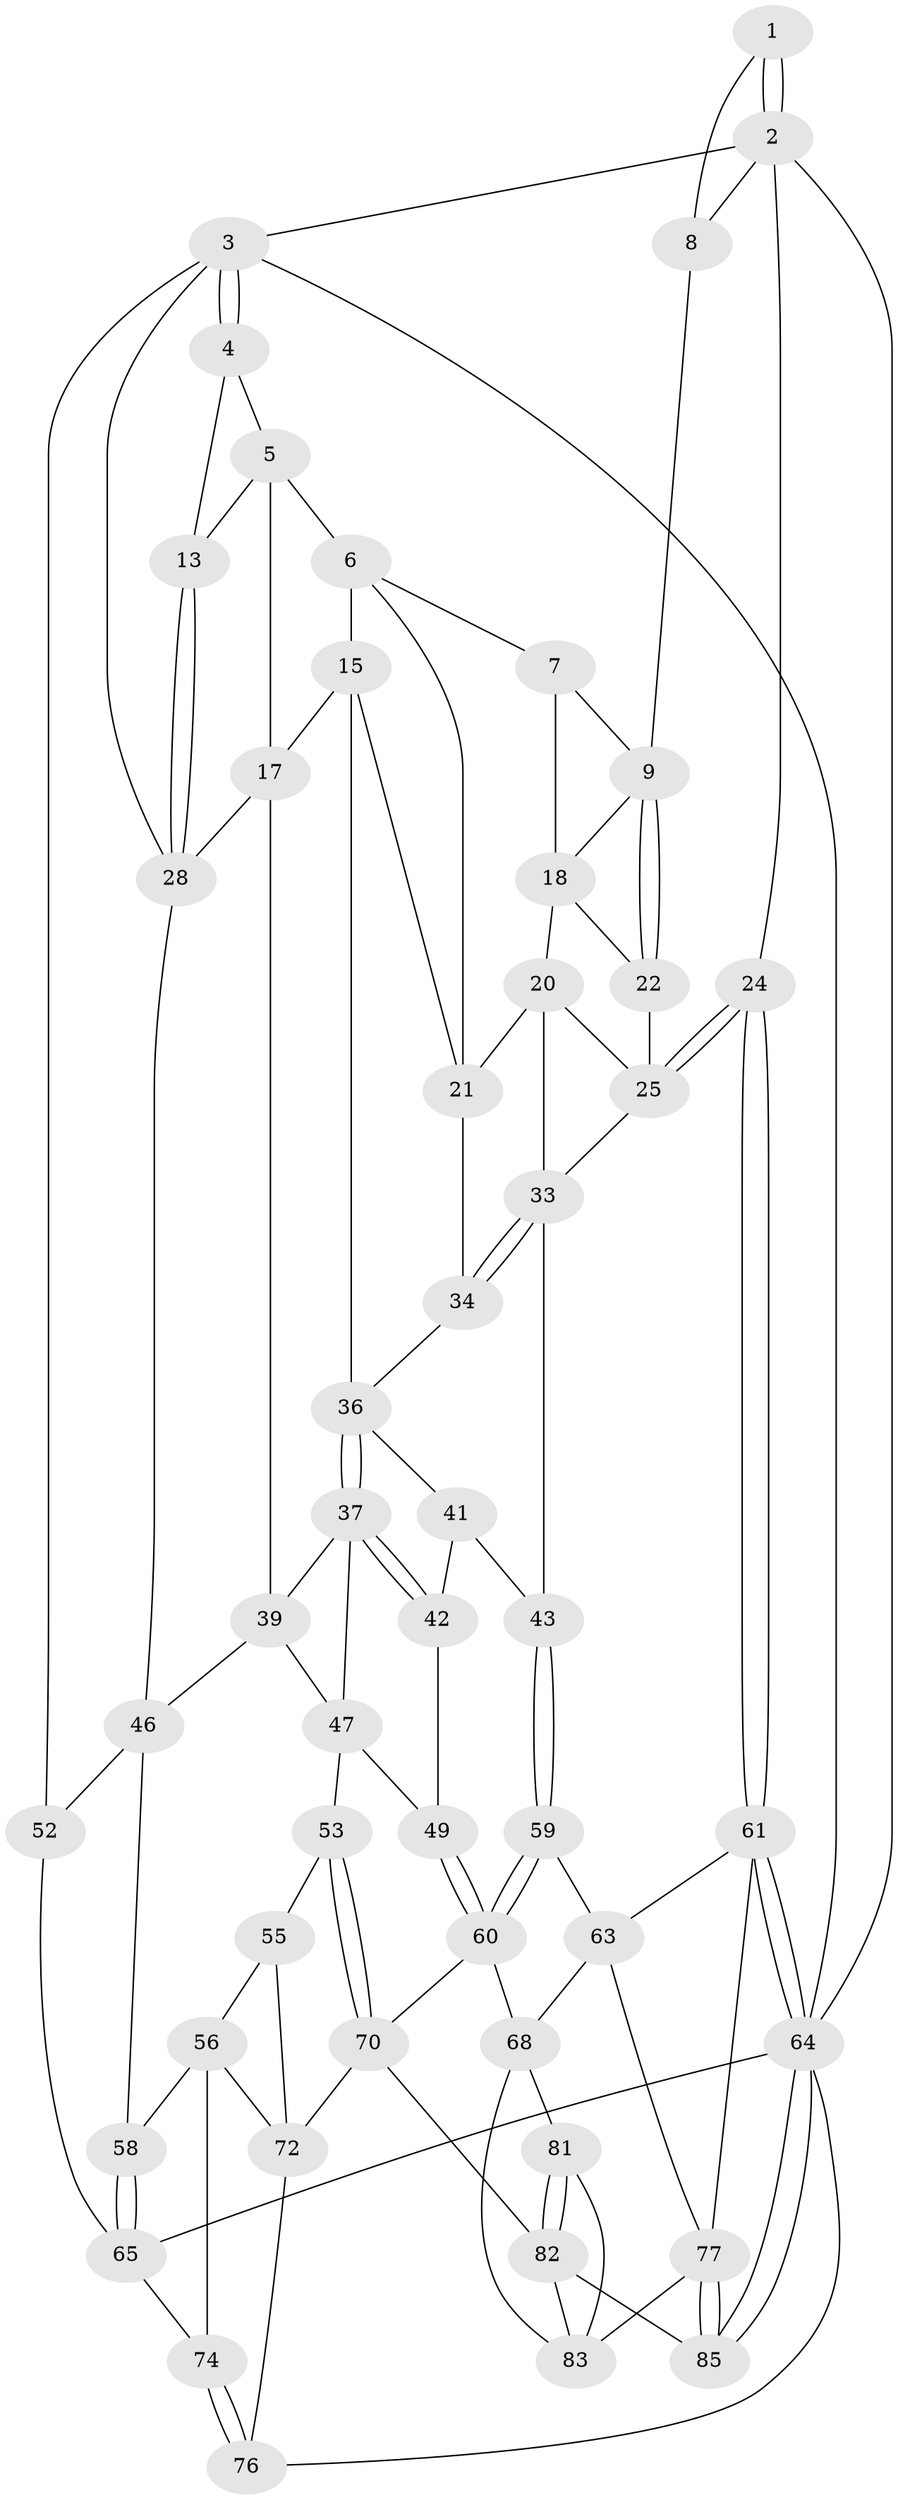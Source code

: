 // Generated by graph-tools (version 1.1) at 2025/24/03/03/25 07:24:33]
// undirected, 51 vertices, 112 edges
graph export_dot {
graph [start="1"]
  node [color=gray90,style=filled];
  1 [pos="+0.9284524467535759+0"];
  2 [pos="+1+0",super="+23"];
  3 [pos="+0+0",super="+27"];
  4 [pos="+0.10357915300904054+0"];
  5 [pos="+0.27894210258046787+0",super="+12"];
  6 [pos="+0.5760651564540646+0",super="+14"];
  7 [pos="+0.8628169343330453+0",super="+11"];
  8 [pos="+0.9320699218909775+0.08093164730012371"];
  9 [pos="+0.9197197017590826+0.09740892330215453",super="+10"];
  13 [pos="+0.09086758489256785+0.11025436890697415"];
  15 [pos="+0.43335681434006473+0.15507318916865076",super="+16"];
  17 [pos="+0.3437077447840234+0.1445886301016543",super="+29"];
  18 [pos="+0.7832263996606813+0.053002841040661296",super="+19"];
  20 [pos="+0.7434492418270857+0.1209989544882035",super="+31"];
  21 [pos="+0.6814531767396079+0.13329624781003888",super="+32"];
  22 [pos="+0.9162487932220291+0.10967898452519731"];
  24 [pos="+1+0.34650362463115114"];
  25 [pos="+1+0.3405939716335729",super="+26"];
  28 [pos="+0+0.2535279949790411",super="+30"];
  33 [pos="+0.8062655876990823+0.3371217123449331",super="+35"];
  34 [pos="+0.644744591424366+0.22109414291287"];
  36 [pos="+0.4276876173829623+0.27886368346526885",super="+40"];
  37 [pos="+0.4184053568295211+0.36491188485328846",super="+38"];
  39 [pos="+0.3344045149520705+0.36746611720374805",super="+45"];
  41 [pos="+0.5983441025805274+0.35583318183075646",super="+44"];
  42 [pos="+0.5329973739214021+0.3926217719261168",super="+48"];
  43 [pos="+0.7523160517950412+0.5094000624705393"];
  46 [pos="+0.15911016981785697+0.4767212533853389",super="+51"];
  47 [pos="+0.39447317898460693+0.5826871930965499",super="+50"];
  49 [pos="+0.4422111155430914+0.6210464006571411"];
  52 [pos="+0+0.6205151575455938"];
  53 [pos="+0.3255811492005157+0.6906420199726993",super="+54"];
  55 [pos="+0.23205271968021274+0.7179796206604934",super="+73"];
  56 [pos="+0.20865447189572614+0.7151853457364767",super="+57"];
  58 [pos="+0.1491444232061997+0.6565225320945868"];
  59 [pos="+0.752639597473186+0.5118380647016458"];
  60 [pos="+0.5161440620122829+0.6689718101939497",super="+69"];
  61 [pos="+1+0.6275918688655604",super="+62"];
  63 [pos="+0.8415273288590746+0.615429245985346",super="+67"];
  64 [pos="+1+1",super="+79"];
  65 [pos="+0+0.7396302828987976",super="+66"];
  68 [pos="+0.6490118424247107+0.7880357776090129",super="+80"];
  70 [pos="+0.40075101876519614+0.9920826612036228",super="+71"];
  72 [pos="+0.32278573953973116+1",super="+75"];
  74 [pos="+0.10059484758334127+0.8344303812785095"];
  76 [pos="+0.11290392661551718+1"];
  77 [pos="+0.8480507100191929+0.8796107122508918",super="+78"];
  81 [pos="+0.6210583023396024+0.9839793541010439"];
  82 [pos="+0.559792174880499+1",super="+86"];
  83 [pos="+0.7984881468172698+0.8786445953099417",super="+84"];
  85 [pos="+1+1"];
  1 -- 2;
  1 -- 2;
  1 -- 8;
  2 -- 3;
  2 -- 64;
  2 -- 8;
  2 -- 24;
  3 -- 4;
  3 -- 4;
  3 -- 28;
  3 -- 52;
  3 -- 64;
  4 -- 5;
  4 -- 13;
  5 -- 6;
  5 -- 17;
  5 -- 13;
  6 -- 7;
  6 -- 21;
  6 -- 15;
  7 -- 9;
  7 -- 18;
  8 -- 9;
  9 -- 22;
  9 -- 22;
  9 -- 18;
  13 -- 28;
  13 -- 28;
  15 -- 21;
  15 -- 17;
  15 -- 36;
  17 -- 39;
  17 -- 28;
  18 -- 20;
  18 -- 22;
  20 -- 21;
  20 -- 33;
  20 -- 25;
  21 -- 34;
  22 -- 25;
  24 -- 25;
  24 -- 25;
  24 -- 61;
  24 -- 61;
  25 -- 33;
  28 -- 46;
  33 -- 34;
  33 -- 34;
  33 -- 43;
  34 -- 36;
  36 -- 37;
  36 -- 37;
  36 -- 41;
  37 -- 42;
  37 -- 42;
  37 -- 39;
  37 -- 47;
  39 -- 47;
  39 -- 46;
  41 -- 42 [weight=2];
  41 -- 43;
  42 -- 49;
  43 -- 59;
  43 -- 59;
  46 -- 58;
  46 -- 52;
  47 -- 49;
  47 -- 53;
  49 -- 60;
  49 -- 60;
  52 -- 65;
  53 -- 70;
  53 -- 70;
  53 -- 55 [weight=2];
  55 -- 56;
  55 -- 72;
  56 -- 72;
  56 -- 58;
  56 -- 74;
  58 -- 65;
  58 -- 65;
  59 -- 60;
  59 -- 60;
  59 -- 63;
  60 -- 70;
  60 -- 68;
  61 -- 64;
  61 -- 64;
  61 -- 77;
  61 -- 63;
  63 -- 68;
  63 -- 77;
  64 -- 85;
  64 -- 85;
  64 -- 65;
  64 -- 76;
  65 -- 74;
  68 -- 81;
  68 -- 83;
  70 -- 72;
  70 -- 82;
  72 -- 76;
  74 -- 76;
  74 -- 76;
  77 -- 85;
  77 -- 85;
  77 -- 83;
  81 -- 82;
  81 -- 82;
  81 -- 83;
  82 -- 83;
  82 -- 85;
}
